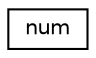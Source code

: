 digraph "Graphical Class Hierarchy"
{
  edge [fontname="Helvetica",fontsize="10",labelfontname="Helvetica",labelfontsize="10"];
  node [fontname="Helvetica",fontsize="10",shape=record];
  rankdir="LR";
  Node0 [label="num",height=0.2,width=0.4,color="black", fillcolor="white", style="filled",URL="$structnum.html"];
}

